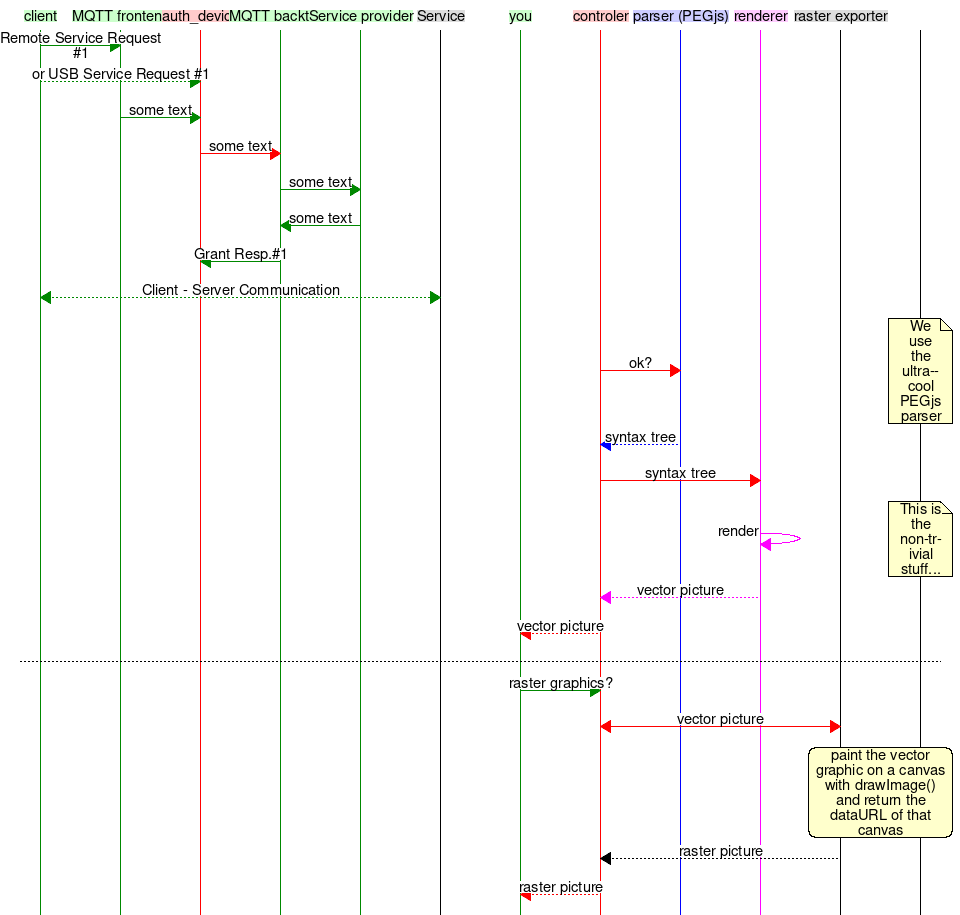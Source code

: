 msc {
  hscale="0.7", wordwraparcs=1;


  client    [linecolor="#008800", textbgcolor="#CCFFCC", arclinecolor="#008800"],
  mqtt_frontend  [label="MQTT frontend", linecolor="#008800", textbgcolor="#CCFFCC", arclinecolor="#008800"],
  auth_device [linecolor="#FF0000", textbgcolor="#FFCCCC", arclinecolor="#FF0000"],
  mqtt_backend  [label="MQTT backtend", linecolor="#008800", textbgcolor="#CCFFCC", arclinecolor="#008800"],
  service_provider [label="Service provider", linecolor="#008800", textbgcolor="#CCFFCC", arclinecolor="#008800"],

  service  [label="Service", linecolor="black", textbgcolor="#DDDDDD", arclinecolor="black"],

  you       [linecolor="#008800", textbgcolor="#CCFFCC", arclinecolor="#008800"],
  controler [linecolor="#FF0000", textbgcolor="#FFCCCC", arclinecolor="#FF0000"],
  parser    [label="parser (PEGjs)", linecolor="#0000FF", textbgcolor="#CCCCFF", arclinecolor="#0000FF"],
  renderer  [linecolor="#FF00FF", textbgcolor="#FFCCFF", arclinecolor="#FF00FF"],
  rast_exp  [label="raster exporter", linecolor="black", textbgcolor="#DDDDDD", arclinecolor="black"],
  comments  [label=" ", linecolor="transparent"];

  client    =>   mqtt_frontend [label="Remote Service Request #1"];
  client    >>   auth_device [label="or USB Service Request #1"];
mqtt_frontend  =>   auth_device [label="some text"];
  auth_device  => mqtt_backend [label="some text"];
  mqtt_backend  => service_provider [label="some text"];
 service_provider  => mqtt_backend [label="some text"];
      mqtt_backend  => auth_device [label="Grant Resp.#1"];
  client  <<>> service [label="Client - Server Communication"];

  controler =>   parser    [label="ok?"],
   comments note comments  [label="We use the ultra-cool PEGjs parser", linecolor="black", textbgcolor="#FFFFCC"];
  parser    >>   controler [label="syntax tree"];
  controler =>   renderer  [label="syntax tree"];
  renderer  =>   renderer  [label="render"],
   comments note comments  [label="This is the non-trivial stuff...", linecolor="black", textbgcolor="#FFFFCC"];
  renderer  >>   controler [label="vector picture"];
  controler >>   you       [label="vector picture"];
  ---;
  you       =>   controler [label="raster graphics?"];
  controler <=>   rast_exp  [label="vector picture"];
   rast_exp rbox comments   [label="paint the vector graphic on a canvas with drawImage() and return the dataURL of that canvas", linecolor="black", textbgcolor="#FFFFCC"];
  rast_exp  >>   controler [label="raster picture"];
  controler >>   you       [label="raster picture"];
}
